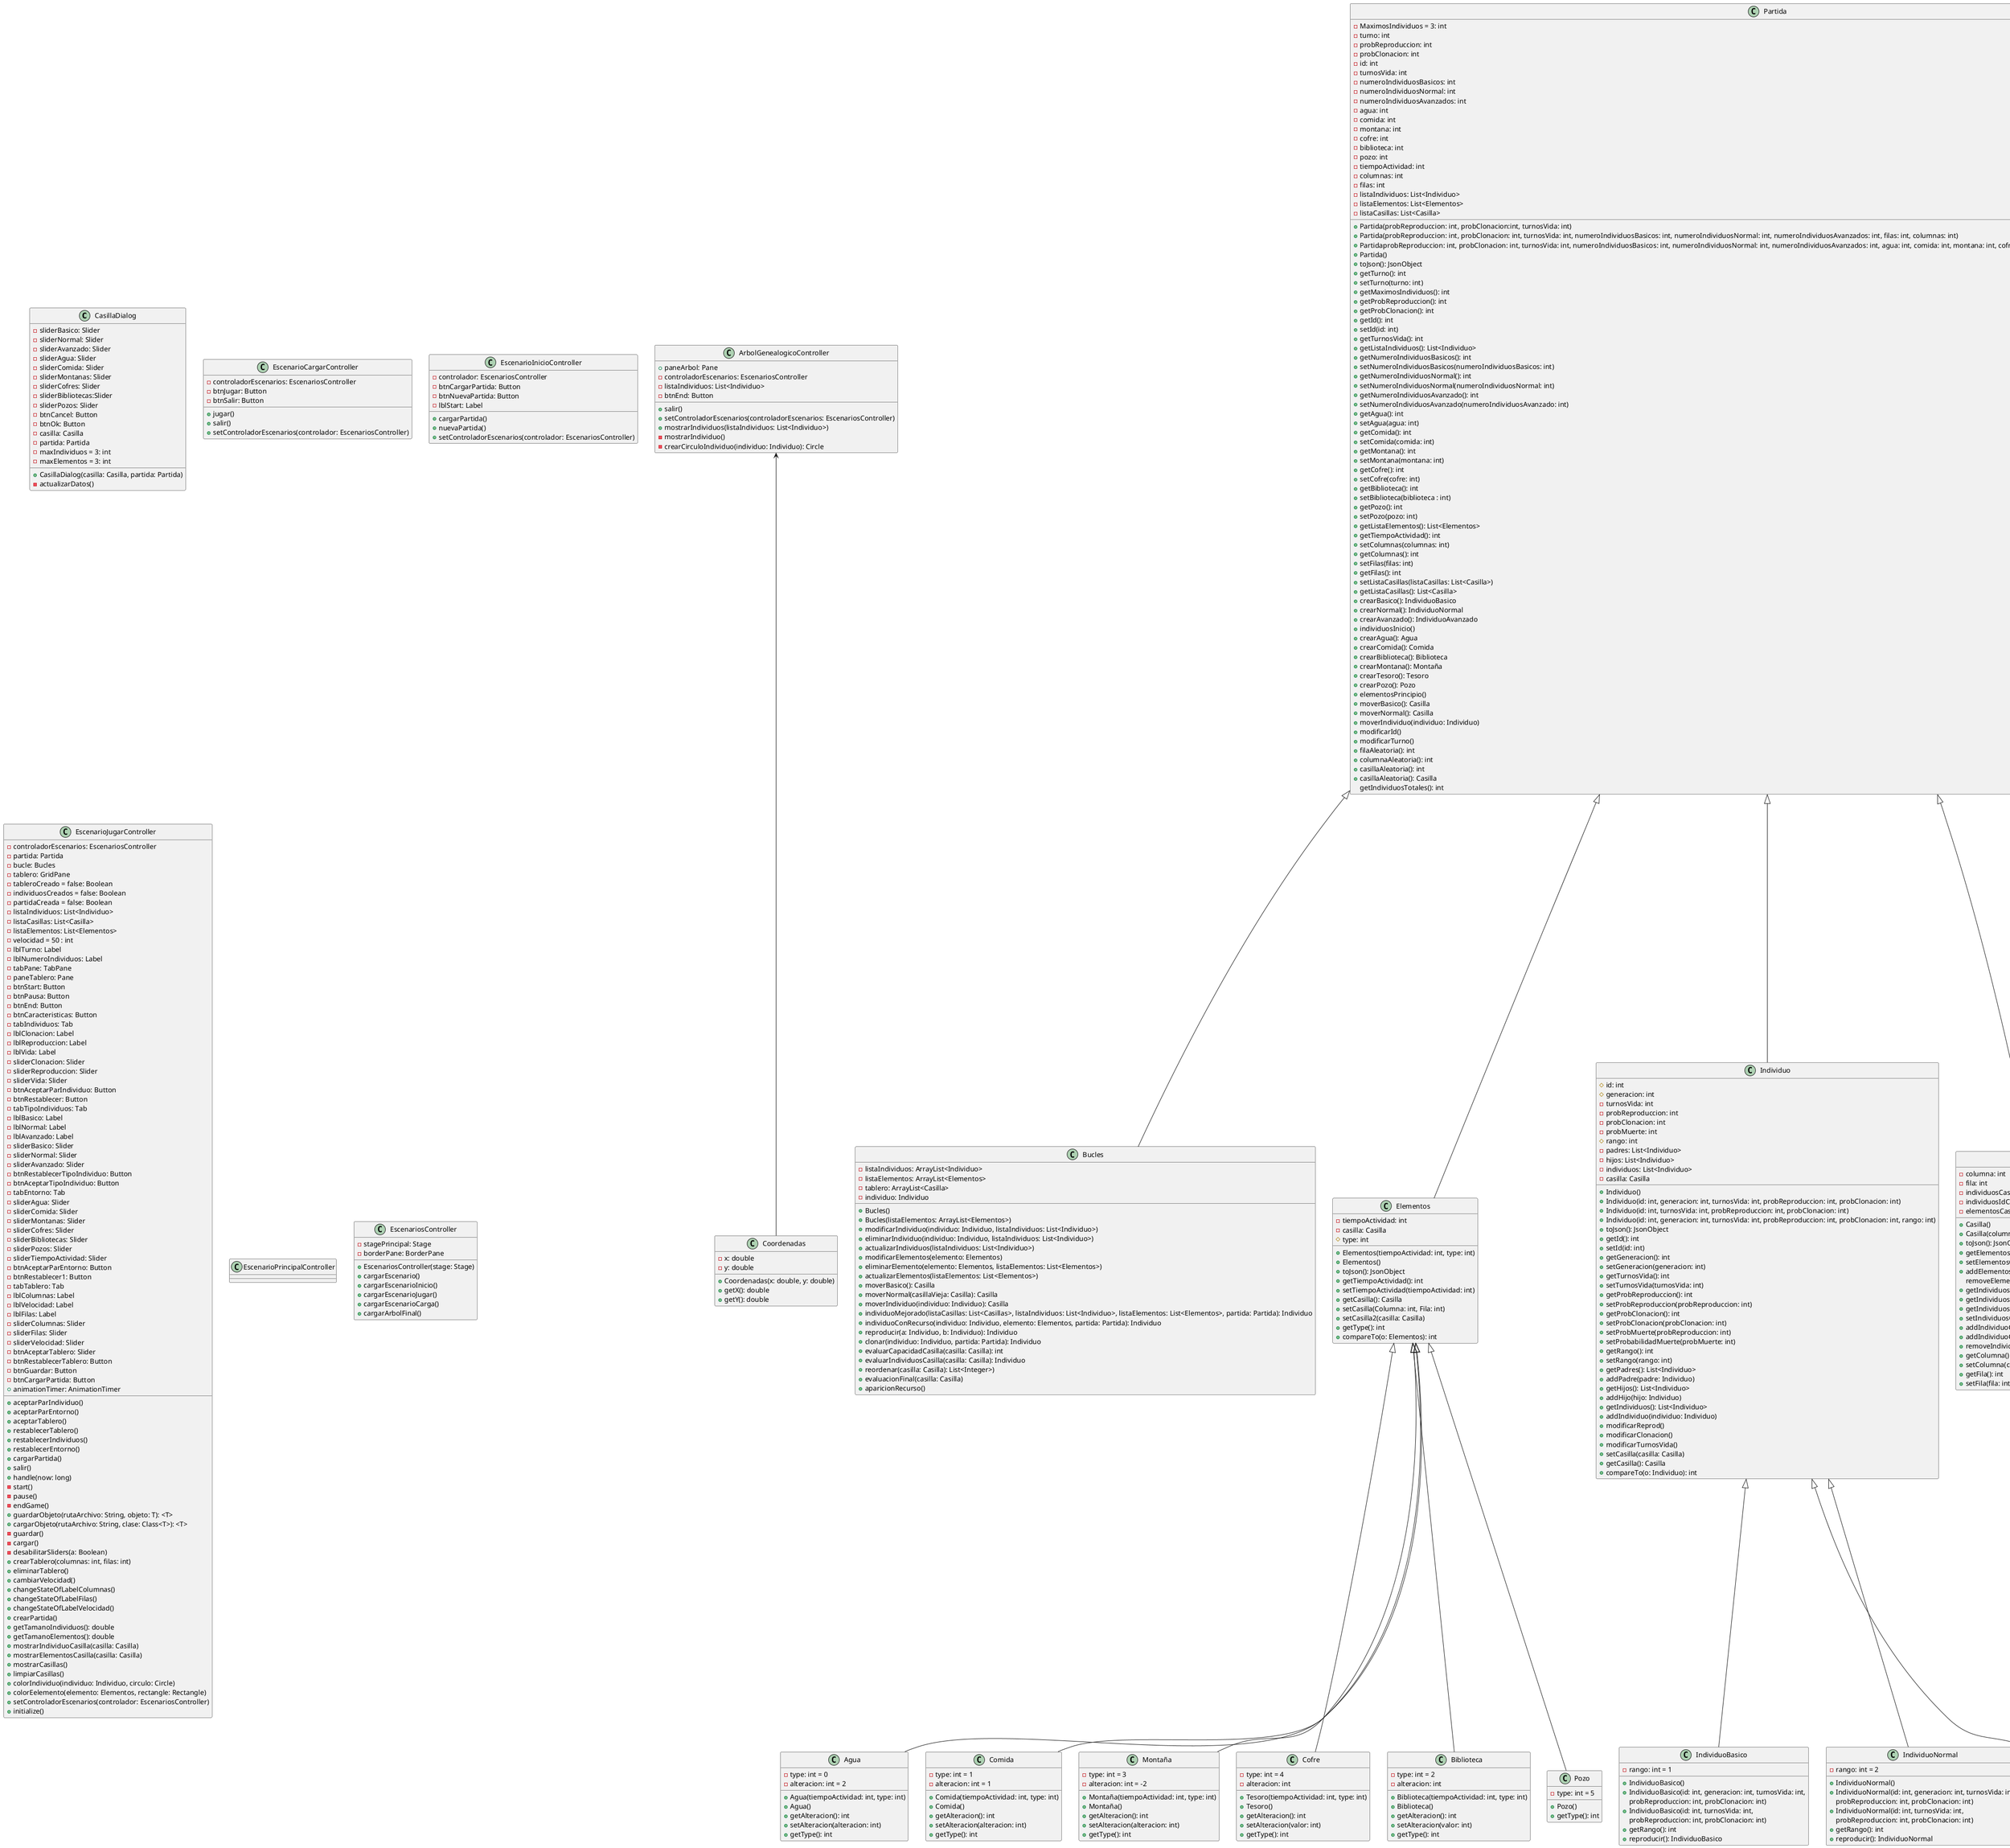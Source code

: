 @startuml
'https://plantuml.com/class-diagram

class CasillaDialog
class ArbolGenealogicoController
class EscenarioCargarController
class EscenarioInicioController
class EscenarioJugarController
class EscenarioPrincipalController
class EscenariosController

class Partida
class Bucles
class Elementos
class Individuo
class Casilla
class PartidaCasilla

class IndividuoBasico
class IndividuoNormal
class IndividuoAvanzado

class Agua
class Comida
class Montaña
class Cofre
class Biblioteca
class Pozo

Partida <|-- Bucles
Partida <|-- Elementos
Partida <|-- Individuo
Partida <|-- Casilla
Partida <|-- PartidaCasilla

class Partida{
-MaximosIndividuos = 3: int
-turno: int
-probReproduccion: int
-probClonacion: int
-id: int
-turnosVida: int
-numeroIndividuosBasicos: int
-numeroIndividuosNormal: int
-numeroIndividuosAvanzados: int
-agua: int
-comida: int
-montana: int
-cofre: int
-biblioteca: int
-pozo: int
-tiempoActividad: int
-columnas: int
-filas: int
-listaIndividuos: List<Individuo>
-listaElementos: List<Elementos>
-listaCasillas: List<Casilla>
+Partida(probReproduccion: int, probClonacion:int, turnosVida: int)
+Partida(probReproduccion: int, probClonacion: int, turnosVida: int, numeroIndividuosBasicos: int, numeroIndividuosNormal: int, numeroIndividuosAvanzados: int, filas: int, columnas: int)
+PartidaprobReproduccion: int, probClonacion: int, turnosVida: int, numeroIndividuosBasicos: int, numeroIndividuosNormal: int, numeroIndividuosAvanzados: int, agua: int, comida: int, montana: int, cofre: int, biblioteca: int, pozo: int,filas: int, columnas: int)
+Partida()
+toJson(): JsonObject
+getTurno(): int
+setTurno(turno: int)
+getMaximosIndividuos(): int
+getProbReproduccion(): int
+getProbClonacion(): int
+getId(): int
+setId(id: int)
+getTurnosVida(): int
+getListaIndividuos(): List<Individuo>
+getNumeroIndividuosBasicos(): int
+setNumeroIndividuosBasicos(numeroIndividuosBasicos: int)
+getNumeroIndividuosNormal(): int
+setNumeroIndividuosNormal(numeroIndividuosNormal: int)
+getNumeroIndividuosAvanzado(): int
+setNumeroIndividuosAvanzado(numeroIndividuosAvanzado: int)
+getAgua(): int
+setAgua(agua: int)
+getComida(): int
+setComida(comida: int)
+getMontana(): int
+setMontana(montana: int)
+getCofre(): int
+setCofre(cofre: int)
+getBiblioteca(): int
+setBiblioteca(biblioteca : int)
+getPozo(): int
+setPozo(pozo: int)
+getListaElementos(): List<Elementos>
+getTiempoActividad(): int
+setColumnas(columnas: int)
+getColumnas(): int
+setFilas(filas: int)
+getFilas(): int
+setListaCasillas(listaCasillas: List<Casilla>)
+getListaCasillas(): List<Casilla>
+crearBasico(): IndividuoBasico
+crearNormal(): IndividuoNormal
+crearAvanzado(): IndividuoAvanzado
+individuosInicio()
+crearAgua(): Agua
+crearComida(): Comida
+crearBiblioteca(): Biblioteca
+crearMontana(): Montaña
+crearTesoro(): Tesoro
+crearPozo(): Pozo
+elementosPrincipio()
+moverBasico(): Casilla
+moverNormal(): Casilla
+moverIndividuo(individuo: Individuo)
+modificarId()
+modificarTurno()
+filaAleatoria(): int
+columnaAleatoria(): int
+casillaAleatoria(): int
+casillaAleatoria(): Casilla
getIndividuosTotales(): int
}

Individuo <|-- IndividuoBasico
Individuo <|-- IndividuoNormal
Individuo <|-- IndividuoAvanzado

class Individuo{
#id: int
#generacion: int
-turnosVida: int
-probReproduccion: int
-probClonacion: int
-probMuerte: int
#rango: int
-padres: List<Individuo>
-hijos: List<Individuo>
-individuos: List<Individuo>
-casilla: Casilla
+Individuo()
+Individuo(id: int, generacion: int, turnosVida: int, probReproduccion: int, probClonacion: int)
+Individuo(id: int, turnosVida: int, probReproduccion: int, probClonacion: int)
+Individuo(id: int, generacion: int, turnosVida: int, probReproduccion: int, probClonacion: int, rango: int)
+toJson(): JsonObject
+getId(): int
+setId(id: int)
+getGeneracion(): int
+setGeneracion(generacion: int)
+getTurnosVida(): int
+setTurnosVida(turnosVida: int)
+getProbReproduccion(): int
+setProbReproduccion(probReproduccion: int)
+getProbClonacion(): int
+setProbClonacion(probClonacion: int)
+setProbMuerte(probReproduccion: int)
+setProbabilidadMuerte(probMuerte: int)
+getRango(): int
+setRango(rango: int)
+getPadres(): List<Individuo>
+addPadre(padre: Individuo)
+getHijos(): List<Individuo>
+addHijo(hijo: Individuo)
+getIndividuos(): List<Individuo>
+addIndividuo(individuo: Individuo)
+modificarReprod()
+modificarClonacion()
+modificarTurnosVida()
+setCasilla(casilla: Casilla)
+getCasilla(): Casilla
+compareTo(o: Individuo): int
}

class IndividuoBasico{
-rango: int = 1
+IndividuoBasico()
+IndividuoBasico(id: int, generacion: int, turnosVida: int,
probReproduccion: int, probClonacion: int)
+IndividuoBasico(id: int, turnosVida: int,
probReproduccion: int, probClonacion: int)
+getRango(): int
+reproducir(): IndividuoBasico
}

class IndividuoNormal{
-rango: int = 2
+IndividuoNormal()
+IndividuoNormal(id: int, generacion: int, turnosVida: int,
probReproduccion: int, probClonacion: int)
+IndividuoNormal(id: int, turnosVida: int,
probReproduccion: int, probClonacion: int)
+getRango(): int
+reproducir(): IndividuoNormal
}

class IndividuoAvanzado{
-rango: int = 3
+IndividuoAvanzado()
+IndividuoAvanzado(id: int, generacion: int, turnosVida: int,
probReproduccion: int, probClonacion: int)
+IndividuoAvanzado(id: int, turnosVida: int,
probReproduccion: int, probClonacion: int)
+getRango(): int
+reproducir(): IndividuoAvanzado
}

Elementos <|-- Agua
Elementos <|-- Comida
Elementos <|-- Montaña
Elementos <|-- Cofre
Elementos <|-- Biblioteca
Elementos <|-- Pozo

class Elementos{
-tiempoActividad: int
-casilla: Casilla
#type: int
+Elementos(tiempoActividad: int, type: int)
+Elementos()
+toJson(): JsonObject
+getTiempoActividad(): int
+setTiempoActividad(tiempoActividad: int)
+getCasilla(): Casilla
+setCasilla(Columna: int, Fila: int)
+setCasilla2(casilla: Casilla)
+getType(): int
+compareTo(o: Elementos): int
}

class Agua{
-type: int = 0
-alteracion: int = 2
+Agua(tiempoActividad: int, type: int)
+Agua()
+getAlteracion(): int
+setAlteracion(alteracion: int)
+getType(): int
}

class Comida{
-type: int = 1
-alteracion: int = 1
+Comida(tiempoActividad: int, type: int)
+Comida()
+getAlteracion(): int
+setAlteracion(alteracion: int)
+getType(): int
}

class Montaña{
-type: int = 3
-alteracion: int = -2
+Montaña(tiempoActividad: int, type: int)
+Montaña()
+getAlteracion(): int
+setAlteracion(alteracion: int)
+getType(): int
}

class Cofre{
-type: int = 4
-alteracion: int
+Tesoro(tiempoActividad: int, type: int)
+Tesoro()
+getAlteracion(): int
+setAlteracion(valor: int)
+getType(): int
}

class Biblioteca{
-type: int = 2
-alteracion: int
+Biblioteca(tiempoActividad: int, type: int)
+Biblioteca()
+getAlteracion(): int
+setAlteracion(valor: int)
+getType(): int
}

class Pozo{
-type: int = 5
+Pozo()
+getType(): int
}

class Bucles{
-listaIndividuos: ArrayList<Individuo>
-listaElementos: ArrayList<Elementos>
-tablero: ArrayList<Casilla>
-individuo: Individuo
+Bucles()
+Bucles(listaElementos: ArrayList<Elementos>)
+modificarIndividuo(individuo: Individuo, listaIndividuos: List<Individuo>)
+eliminarIndividuo(individuo: Individuo, listaIndividuos: List<Individuo>)
+actualizarIndividuos(listaIndividuos: List<Individuo>)
+modificarElementos(elemento: Elementos)
+eliminarElemento(elemento: Elementos, listaElementos: List<Elementos>)
+actualizarElementos(listaElementos: List<Elementos>)
+moverBasico(): Casilla
+moverNormal(casillaVieja: Casilla): Casilla
+moverIndividuo(individuo: Individuo): Casilla
+individuoMejorado(listaCasillas: List<Casillas>, listaIndividuos: List<Individuo>, listaElementos: List<Elementos>, partida: Partida): Individuo
+individuoConRecurso(individuo: Individuo, elemento: Elementos, partida: Partida): Individuo
+reproducir(a: Individuo, b: Individuo): Individuo
+clonar(individuo: Individuo, partida: Partida): Individuo
+evaluarCapacidadCasilla(casilla: Casilla): int
+evaluarIndividuosCasilla(casilla: Casilla): Individuo
+reordenar(casilla: Casilla): List<Integer>)
+evaluacionFinal(casilla: Casilla)
+aparicionRecurso()
}

Casilla <-- Pane

class Casilla{
-columna: int
-fila: int
-individuosCasilla: List<Individuo>
-individuosIdCasilla: List<Integer>
-elementosCasilla: List<Elementos>
+Casilla()
+Casilla(columna: int, fila: int)
+toJson(): JsonObject
+getElementosCasilla(): List<Elementos>
+setElementosCasilla(elementosCasilla: List<Elementos>)
+addElementosCasilla(elemento: Elementos)
removeElementoCasilla(elemento: Elementos)
+getIndividuosCasilla(): List<Individuo>
+getIndividuosIdCasilla(): List<Integer>
+getIndividuosTotales(): int
+setIndividuosCasilla(listaIndividuos: List<Individuo>)
+addIndividuoCasilla(individuo: Individuo)
+addIndividuoCasilla()
+removeIndividuoCasilla(individuo: Individuo)
+getColumna(): int
+setColumna(columna: int)
+getFila(): int
+setFila(fila: int)
}

class PartidaCasilla{
casilla: Casilla
partida: Partida
+PartidaCasilla()
+PartidaCasilla(casilla: Casilla, partida: Partida)
+getCasilla(): Casilla
+setCasilla(casilla: Casilla)
+getPartida(): Partida
+setPartida(partida: Partida)
}

class CasillaDialog{
-sliderBasico: Slider
-sliderNormal: Slider
-sliderAvanzado: Slider
-sliderAgua: Slider
-sliderComida: Slider
-sliderMontanas: Slider
-sliderCofres: Slider
-sliderBibliotecas:Slider
-sliderPozos: Slider
-btnCancel: Button
-btnOk: Button
-casilla: Casilla
-partida: Partida
-maxIndividuos = 3: int
-maxElementos = 3: int
+CasillaDialog(casilla: Casilla, partida: Partida)
-actualizarDatos()
}

class ArbolGenealogicoController{
+paneArbol: Pane
-controladorEscenarios: EscenariosController
-listaIndividuos: List<Individuo>
-btnEnd: Button
+salir()
+setControladorEscenarios(controladorEscenarios: EscenariosController)
+mostrarIndividuos(listaIndividuos: List<Individuo>)
-mostrarIndividuo()
-crearCirculoIndividuo(individuo: Individuo): Circle
}

ArbolGenealogicoController <-- Coordenadas

class Coordenadas{
-x: double
-y: double
+Coordenadas(x: double, y: double)
+getX(): double
+getY(): double
}

class EscenarioCargarController{
-controladorEscenarios: EscenariosController
-btnJugar: Button
-btnSalir: Button
+jugar()
+salir()
+setControladorEscenarios(controlador: EscenariosController)
}


class EscenarioInicioController{
-controlador: EscenariosController
-btnCargarPartida: Button
-btnNuevaPartida: Button
-lblStart: Label
+cargarPartida()
+nuevaPartida()
+setControladorEscenarios(controlador: EscenariosController)
}

class EscenarioJugarController{
-controladorEscenarios: EscenariosController
-partida: Partida
-bucle: Bucles
-tablero: GridPane
-tableroCreado = false: Boolean
-individuosCreados = false: Boolean
-partidaCreada = false: Boolean
-listaIndividuos: List<Individuo>
-listaCasillas: List<Casilla>
-listaElementos: List<Elementos>
-velocidad = 50 : int
-lblTurno: Label
-lblNumeroIndividuos: Label
-tabPane: TabPane
-paneTablero: Pane
-btnStart: Button
-btnPausa: Button
-btnEnd: Button
-btnCaracteristicas: Button
-tabIndividuos: Tab
-lblClonacion: Label
-lblReproduccion: Label
-lblVida: Label
-sliderClonacion: Slider
-sliderReproduccion: Slider
-sliderVida: Slider
-btnAceptarParIndividuo: Button
-btnRestablecer: Button
-tabTipoIndividuos: Tab
-lblBasico: Label
-lblNormal: Label
-lblAvanzado: Label
-sliderBasico: Slider
-sliderNormal: Slider
-sliderAvanzado: Slider
-btnRestablecerTipoIndividuo: Button
-btnAceptarTipoIndividuo: Button
-tabEntorno: Tab
-sliderAgua: Slider
-sliderComida: Slider
-sliderMontanas: Slider
-sliderCofres: Slider
-sliderBibliotecas: Slider
-sliderPozos: Slider
-sliderTiempoActividad: Slider
-btnAceptarParEntorno: Button
-btnRestablecer1: Button
-tabTablero: Tab
-lblColumnas: Label
-lblVelocidad: Label
-lblFilas: Label
-sliderColumnas: Slider
-sliderFilas: Slider
-sliderVelocidad: Slider
-btnAceptarTablero: Slider
-btnRestablecerTablero: Button
-btnGuardar: Button
-btnCargarPartida: Button
+aceptarParIndividuo()
+aceptarParEntorno()
+aceptarTablero()
+restablecerTablero()
+restablecerIndividuos()
+restablecerEntorno()
+cargarPartida()
+salir()
+animationTimer: AnimationTimer
+handle(now: long)
-start()
-pause()
-endGame()
+guardarObjeto(rutaArchivo: String, objeto: T): <T>
+cargarObjeto(rutaArchivo: String, clase: Class<T>): <T>
-guardar()
-cargar()
-desabilitarSliders(a: Boolean)
+crearTablero(columnas: int, filas: int)
+eliminarTablero()
+cambiarVelocidad()
+changeStateOfLabelColumnas()
+changeStateOfLabelFilas()
+changeStateOfLabelVelocidad()
+crearPartida()
+getTamanoIndividuos(): double
+getTamanoElementos(): double
+mostrarIndividuoCasilla(casilla: Casilla)
+mostrarElementosCasilla(casilla: Casilla)
+mostrarCasillas()
+limpiarCasillas()
+colorIndividuo(individuo: Individuo, circulo: Circle)
+colorEelemento(elemento: Elementos, rectangle: Rectangle)
+setControladorEscenarios(controlador: EscenariosController)
+initialize()
}

class EscenarioPrincipalController{
}

class EscenariosController{
-stagePrincipal: Stage
-borderPane: BorderPane
+EscenariosController(stage: Stage)
+cargarEscenario()
+cargarEscenarioInicio()
+cargarEscenarioJugar()
+cargarEscenarioCarga()
+cargarArbolFinal()
}

@enduml